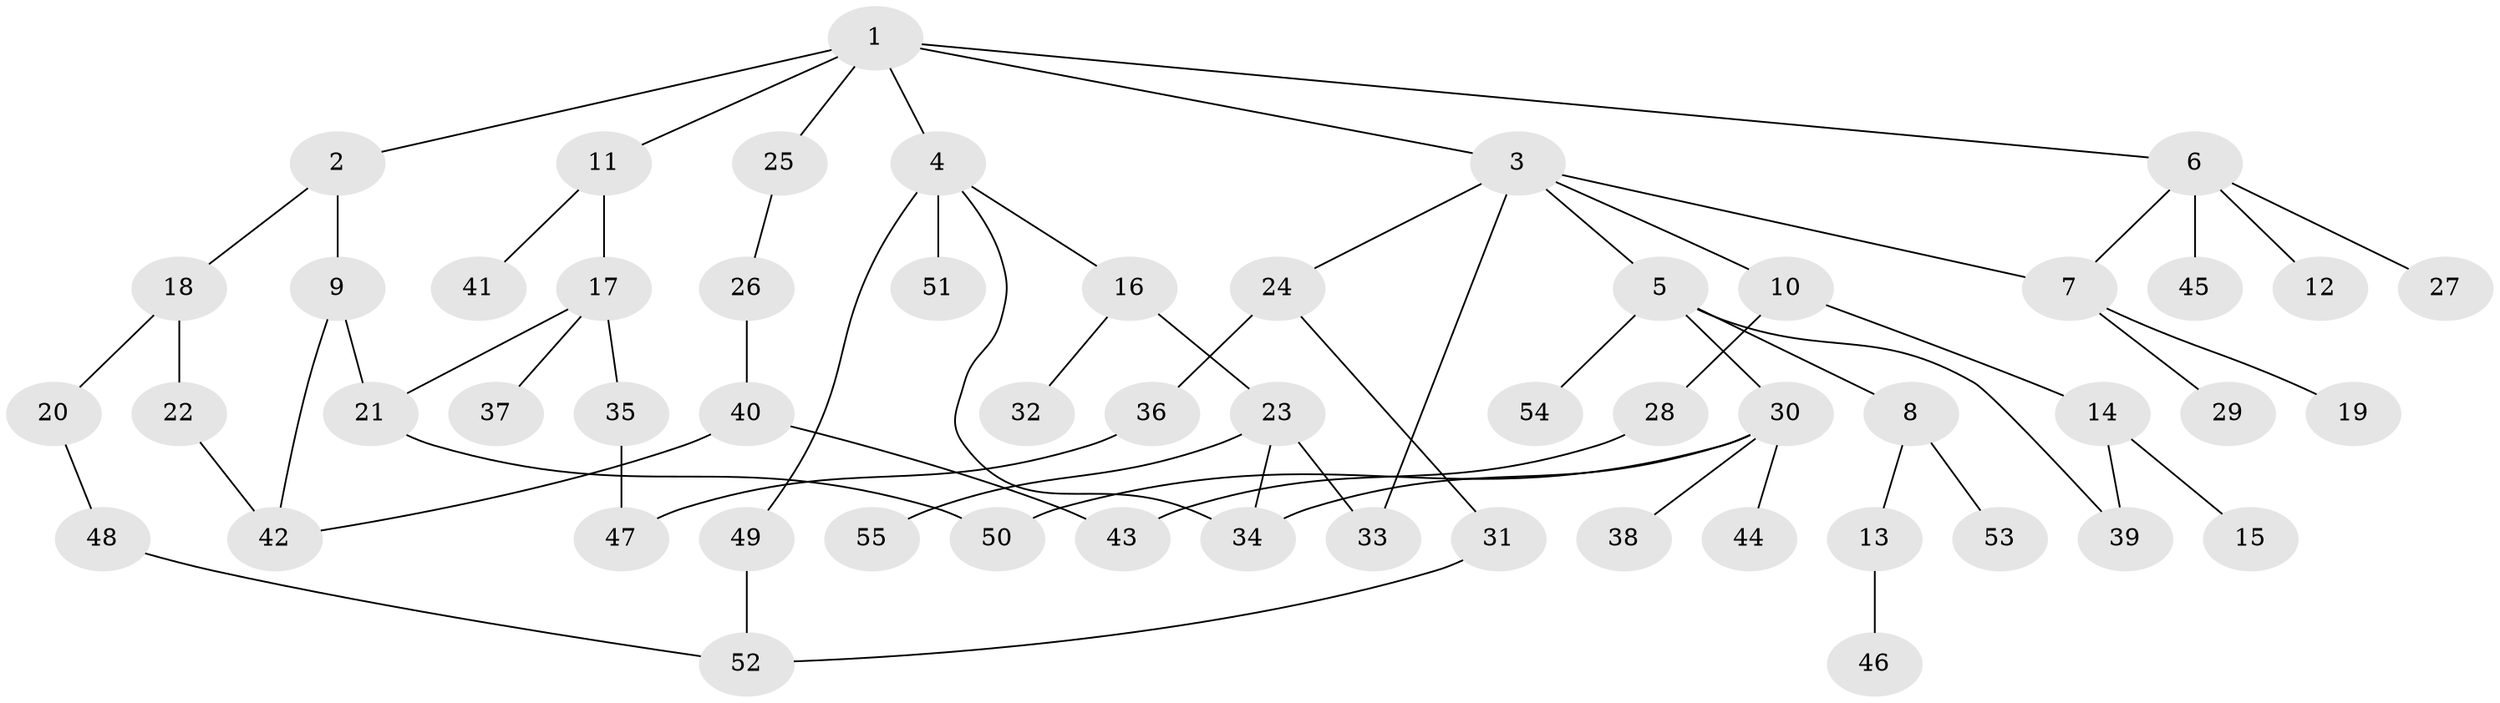 // coarse degree distribution, {10: 0.037037037037037035, 5: 0.07407407407407407, 9: 0.037037037037037035, 2: 0.3333333333333333, 4: 0.037037037037037035, 1: 0.3333333333333333, 3: 0.14814814814814814}
// Generated by graph-tools (version 1.1) at 2025/17/03/04/25 18:17:03]
// undirected, 55 vertices, 67 edges
graph export_dot {
graph [start="1"]
  node [color=gray90,style=filled];
  1;
  2;
  3;
  4;
  5;
  6;
  7;
  8;
  9;
  10;
  11;
  12;
  13;
  14;
  15;
  16;
  17;
  18;
  19;
  20;
  21;
  22;
  23;
  24;
  25;
  26;
  27;
  28;
  29;
  30;
  31;
  32;
  33;
  34;
  35;
  36;
  37;
  38;
  39;
  40;
  41;
  42;
  43;
  44;
  45;
  46;
  47;
  48;
  49;
  50;
  51;
  52;
  53;
  54;
  55;
  1 -- 2;
  1 -- 3;
  1 -- 4;
  1 -- 6;
  1 -- 11;
  1 -- 25;
  2 -- 9;
  2 -- 18;
  3 -- 5;
  3 -- 7;
  3 -- 10;
  3 -- 24;
  3 -- 33;
  4 -- 16;
  4 -- 49;
  4 -- 51;
  4 -- 34;
  5 -- 8;
  5 -- 30;
  5 -- 54;
  5 -- 39;
  6 -- 12;
  6 -- 27;
  6 -- 45;
  6 -- 7;
  7 -- 19;
  7 -- 29;
  8 -- 13;
  8 -- 53;
  9 -- 42;
  9 -- 21;
  10 -- 14;
  10 -- 28;
  11 -- 17;
  11 -- 41;
  13 -- 46;
  14 -- 15;
  14 -- 39;
  16 -- 23;
  16 -- 32;
  17 -- 21;
  17 -- 35;
  17 -- 37;
  18 -- 20;
  18 -- 22;
  20 -- 48;
  21 -- 50;
  22 -- 42;
  23 -- 55;
  23 -- 33;
  23 -- 34;
  24 -- 31;
  24 -- 36;
  25 -- 26;
  26 -- 40;
  28 -- 43;
  30 -- 34;
  30 -- 38;
  30 -- 44;
  30 -- 50;
  31 -- 52;
  35 -- 47;
  36 -- 47;
  40 -- 43;
  40 -- 42;
  48 -- 52;
  49 -- 52;
}
